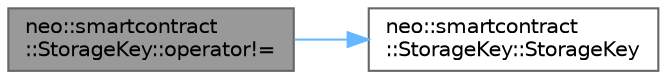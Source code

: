 digraph "neo::smartcontract::StorageKey::operator!="
{
 // LATEX_PDF_SIZE
  bgcolor="transparent";
  edge [fontname=Helvetica,fontsize=10,labelfontname=Helvetica,labelfontsize=10];
  node [fontname=Helvetica,fontsize=10,shape=box,height=0.2,width=0.4];
  rankdir="LR";
  Node1 [id="Node000001",label="neo::smartcontract\l::StorageKey::operator!=",height=0.2,width=0.4,color="gray40", fillcolor="grey60", style="filled", fontcolor="black",tooltip=" "];
  Node1 -> Node2 [id="edge2_Node000001_Node000002",color="steelblue1",style="solid",tooltip=" "];
  Node2 [id="Node000002",label="neo::smartcontract\l::StorageKey::StorageKey",height=0.2,width=0.4,color="grey40", fillcolor="white", style="filled",URL="$classneo_1_1smartcontract_1_1_storage_key.html#a00e2ce4949e4c3d635c6df37baa2495f",tooltip="Default constructor."];
}
